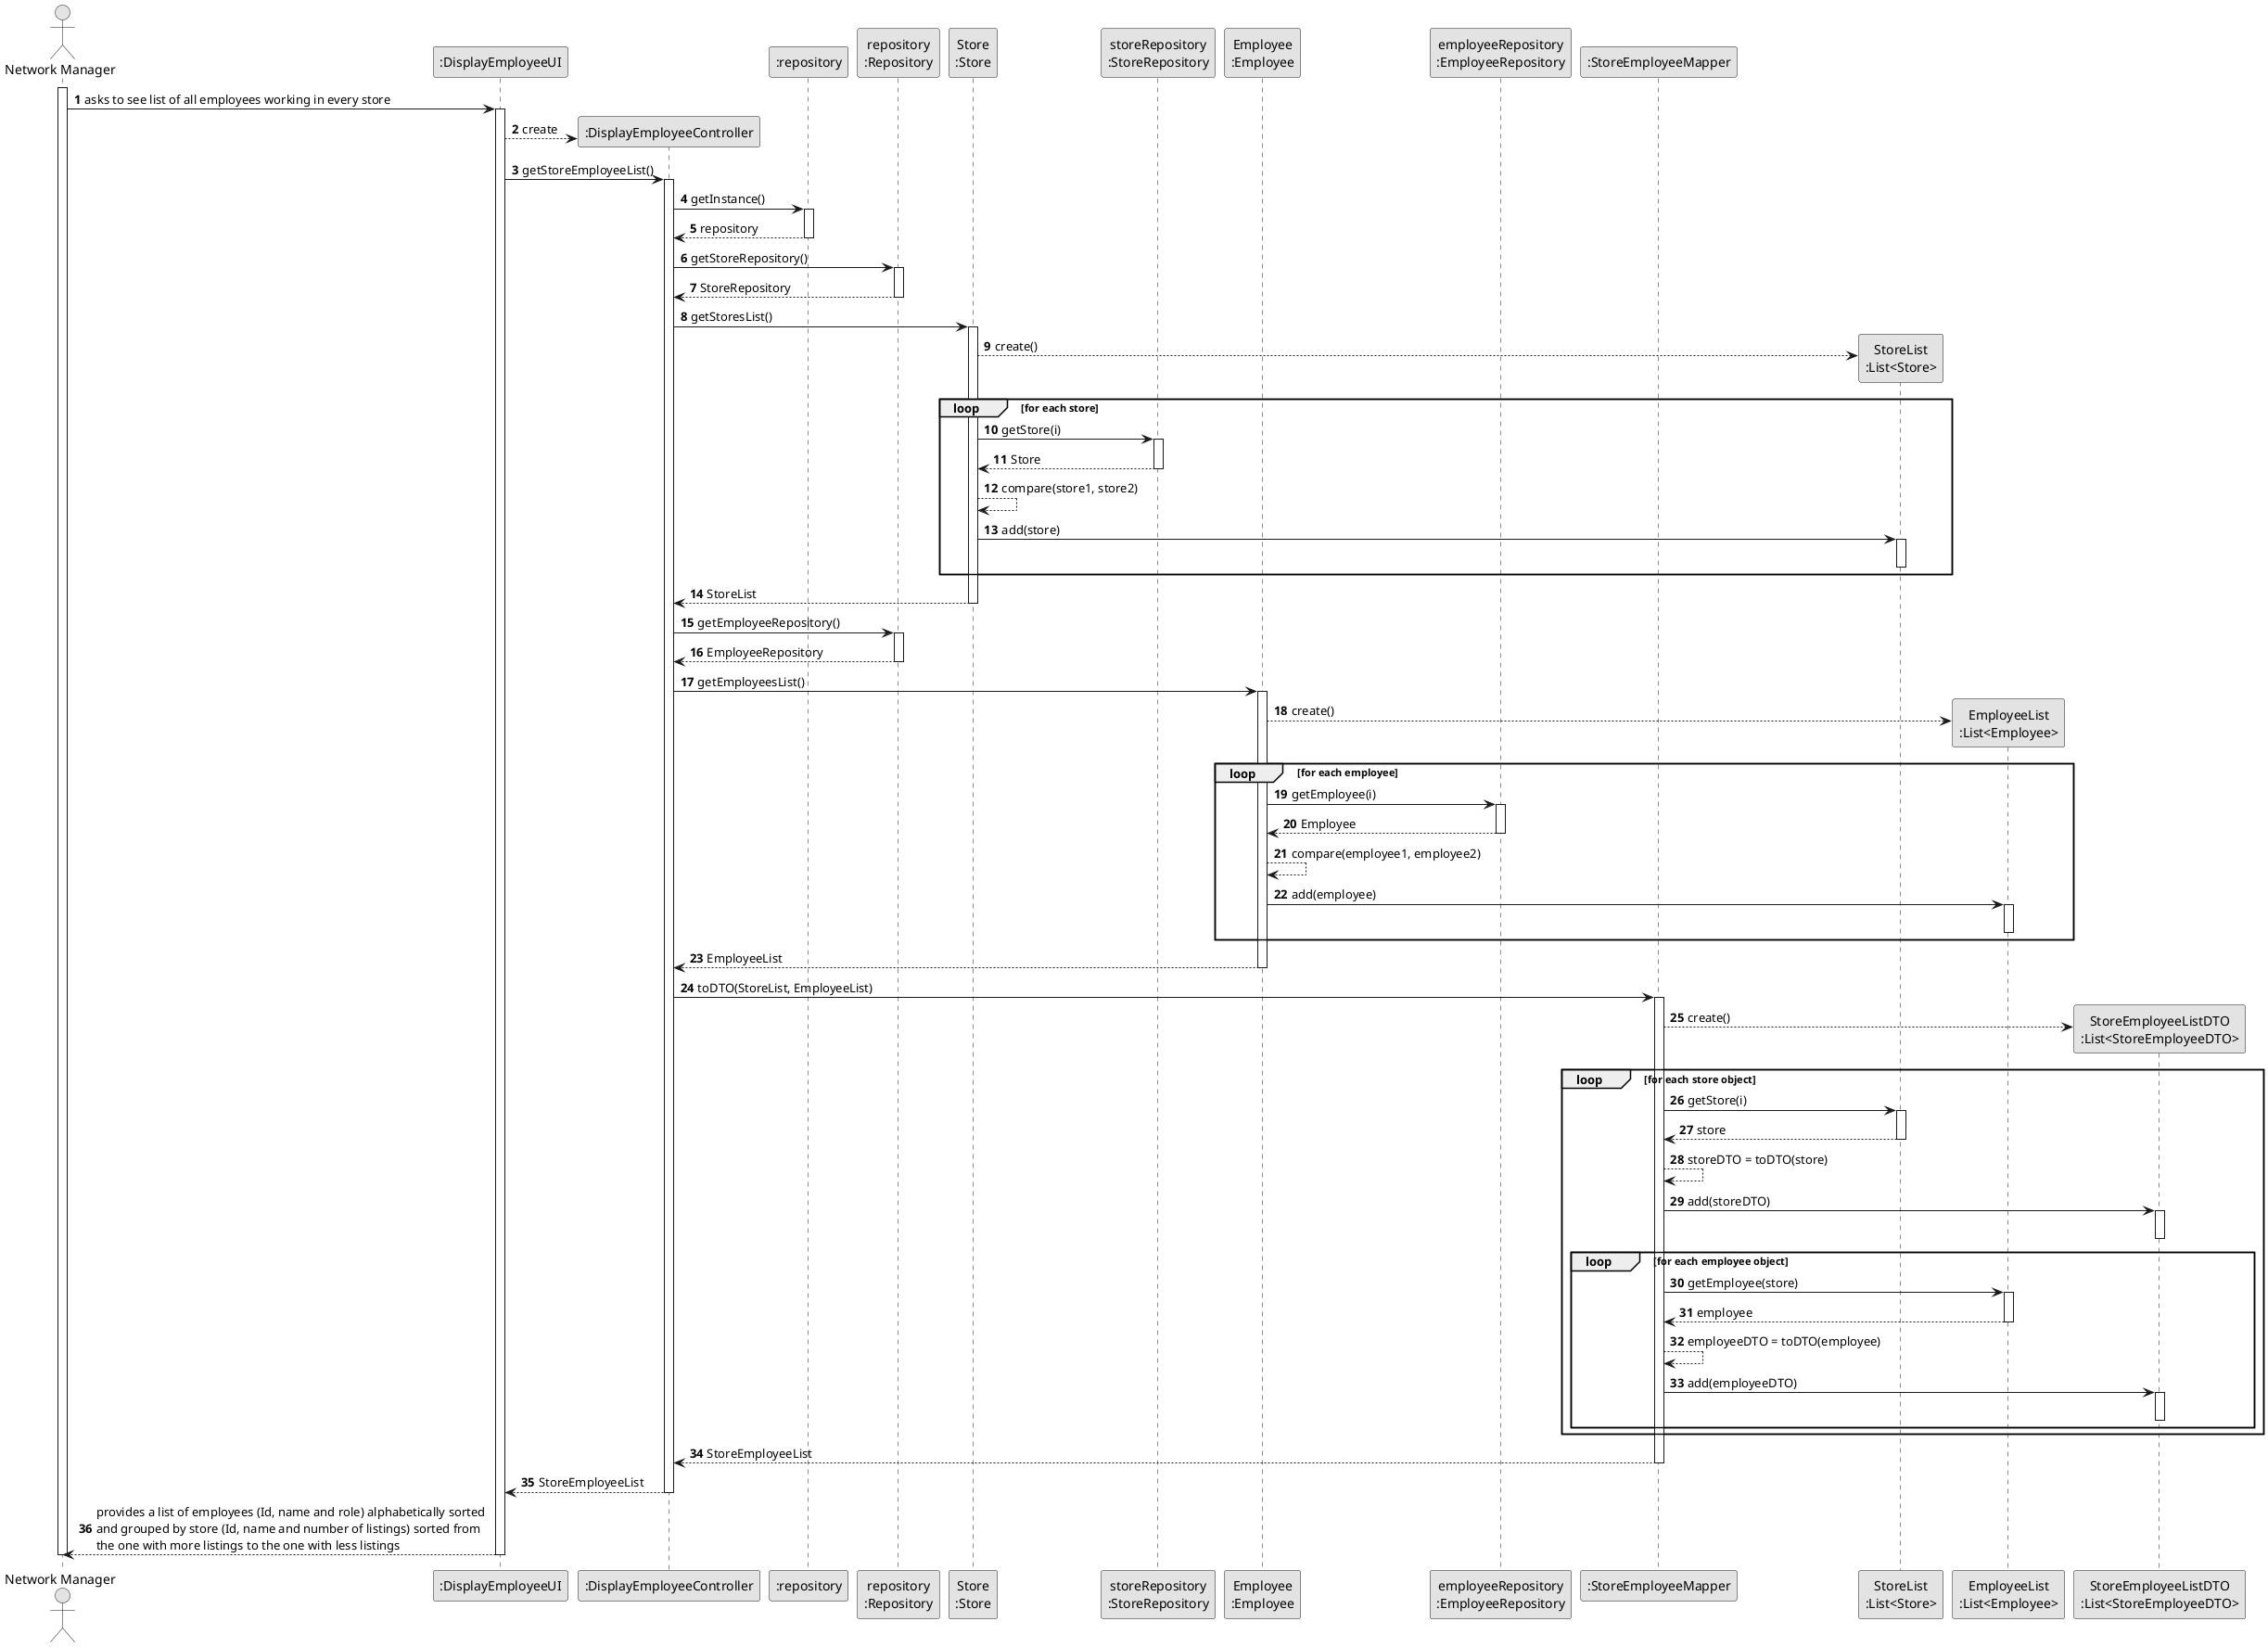 @startuml
skinparam monochrome true
skinparam packageStyle rectangle
skinparam shadowing false

autonumber

'hide footbox
actor "Network Manager" as Manager
participant ":DisplayEmployeeUI" as DisplayEmployeeUI
participant ":DisplayEmployeeController" as DisplayEmployeeController
participant ":repository" as RepositorySingleton
participant "repository\n:Repository" as repository
participant "Store\n:Store" as Store
participant "storeRepository\n:StoreRepository" as StoreRepository
participant "Employee\n:Employee" as Employee
participant "employeeRepository\n:EmployeeRepository" as EmployeeRepository
participant ":StoreEmployeeMapper" as StoreEmployeeMapper
participant "StoreList\n:List<Store>" as StoreList
participant "EmployeeList\n:List<Employee>" as EmployeeList
participant "StoreEmployeeListDTO\n:List<StoreEmployeeDTO>" as StoreEmployeeList

activate Manager

    Manager -> DisplayEmployeeUI : asks to see list of all employees working in every store
    activate DisplayEmployeeUI

    create DisplayEmployeeController
    DisplayEmployeeUI --> DisplayEmployeeController** : create
    
    DisplayEmployeeUI -> DisplayEmployeeController : getStoreEmployeeList()
        activate DisplayEmployeeController

    DisplayEmployeeController -> RepositorySingleton : getInstance()
        activate RepositorySingleton

                RepositorySingleton --> DisplayEmployeeController : repository

            deactivate RepositorySingleton

            DisplayEmployeeController -> repository : getStoreRepository()

            activate repository

                repository --> DisplayEmployeeController : StoreRepository

            deactivate repository

                DisplayEmployeeController -> Store : getStoresList()
                activate Store

                create StoreList
                Store --> StoreList** : create()

                    loop for each store
                    
                        Store -> StoreRepository : getStore(i)
                        activate StoreRepository
                        StoreRepository --> Store : Store
                        deactivate StoreRepository

                        Store --> Store : compare(store1, store2)

                        Store -> StoreList : add(store)
                        activate StoreList
                        deactivate StoreList
 
                    end

                Store --> DisplayEmployeeController : StoreList

                deactivate Store

                DisplayEmployeeController -> repository : getEmployeeRepository()
                    activate repository

                        repository --> DisplayEmployeeController : EmployeeRepository
                    deactivate repository

                DisplayEmployeeController -> Employee : getEmployeesList()
                activate Employee

                create EmployeeList
                Employee --> EmployeeList** : create()

                    loop for each employee

                        Employee -> EmployeeRepository : getEmployee(i)
                        activate EmployeeRepository
                        EmployeeRepository --> Employee : Employee
                        deactivate EmployeeRepository
                        Employee --> Employee : compare(employee1, employee2)
                        Employee -> EmployeeList : add(employee)
                        activate EmployeeList
                        deactivate EmployeeList

                    end

                Employee --> DisplayEmployeeController : EmployeeList
                deactivate Employee

                DisplayEmployeeController -> StoreEmployeeMapper : toDTO(StoreList, EmployeeList)
                activate StoreEmployeeMapper

                create StoreEmployeeList
                StoreEmployeeMapper --> StoreEmployeeList** : create()

                loop for each store object
                    
                    StoreEmployeeMapper -> StoreList : getStore(i)
                    activate StoreList
                    StoreList --> StoreEmployeeMapper : store
                    deactivate StoreList

                    StoreEmployeeMapper --> StoreEmployeeMapper : storeDTO = toDTO(store)

                    StoreEmployeeMapper -> StoreEmployeeList : add(storeDTO)
                    activate StoreEmployeeList
                    deactivate StoreEmployeeList

                    loop for each employee object

                        StoreEmployeeMapper -> EmployeeList : getEmployee(store)
                        activate EmployeeList
                        EmployeeList --> StoreEmployeeMapper : employee
                        deactivate EmployeeList
                        StoreEmployeeMapper --> StoreEmployeeMapper : employeeDTO = toDTO(employee)
                        StoreEmployeeMapper -> StoreEmployeeList : add(employeeDTO)
                        activate StoreEmployeeList
                        deactivate StoreEmployeeList

                    end
 
                end

                StoreEmployeeMapper --> DisplayEmployeeController : StoreEmployeeList
                deactivate StoreEmployeeMapper

                DisplayEmployeeController --> DisplayEmployeeUI : StoreEmployeeList
                deactivate DisplayEmployeeController

    DisplayEmployeeUI --> Manager : provides a list of employees (Id, name and role) alphabetically sorted\nand grouped by store (Id, name and number of listings) sorted from \nthe one with more listings to the one with less listings  
    deactivate DisplayEmployeeUI

    deactivate DisplayEmployeeController

deactivate Manager

@enduml